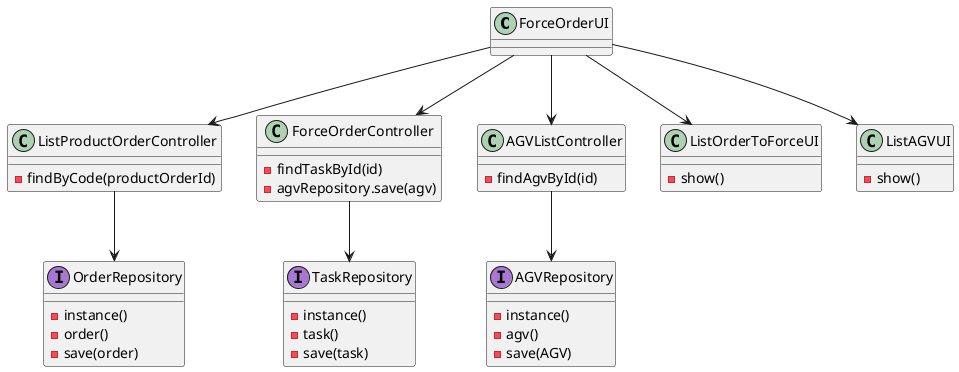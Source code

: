 @startuml
'https://plantuml.com/sequence-diagram

class ForceOrderUI
class OrderRepository << (I,a777d1) >>
class TaskRepository << (I,a777d1) >>
class AGVRepository << (I,a777d1) >>

class ListProductOrderController{
    - findByCode(productOrderId)
}

class ForceOrderController{
    - findTaskById(id)
    - agvRepository.save(agv)
}

class AGVListController{
    - findAgvById(id)
}

class ListOrderToForceUI{

    - show()
}

class ListAGVUI{

    - show()
}

class AGVRepository {
    - instance()
    - agv()
    - save(AGV)
}

class OrderRepository {
    - instance()
    - order()
    - save(order)
}

class TaskRepository {
    - instance()
    - task()
    - save(task)
}


ForceOrderUI--> ListProductOrderController
ForceOrderUI--> ForceOrderController
ForceOrderUI--> AGVListController
ForceOrderUI--> ListOrderToForceUI
ForceOrderUI--> ListAGVUI
ListProductOrderController--> OrderRepository
ForceOrderController--> TaskRepository
AGVListController--> AGVRepository
@enduml